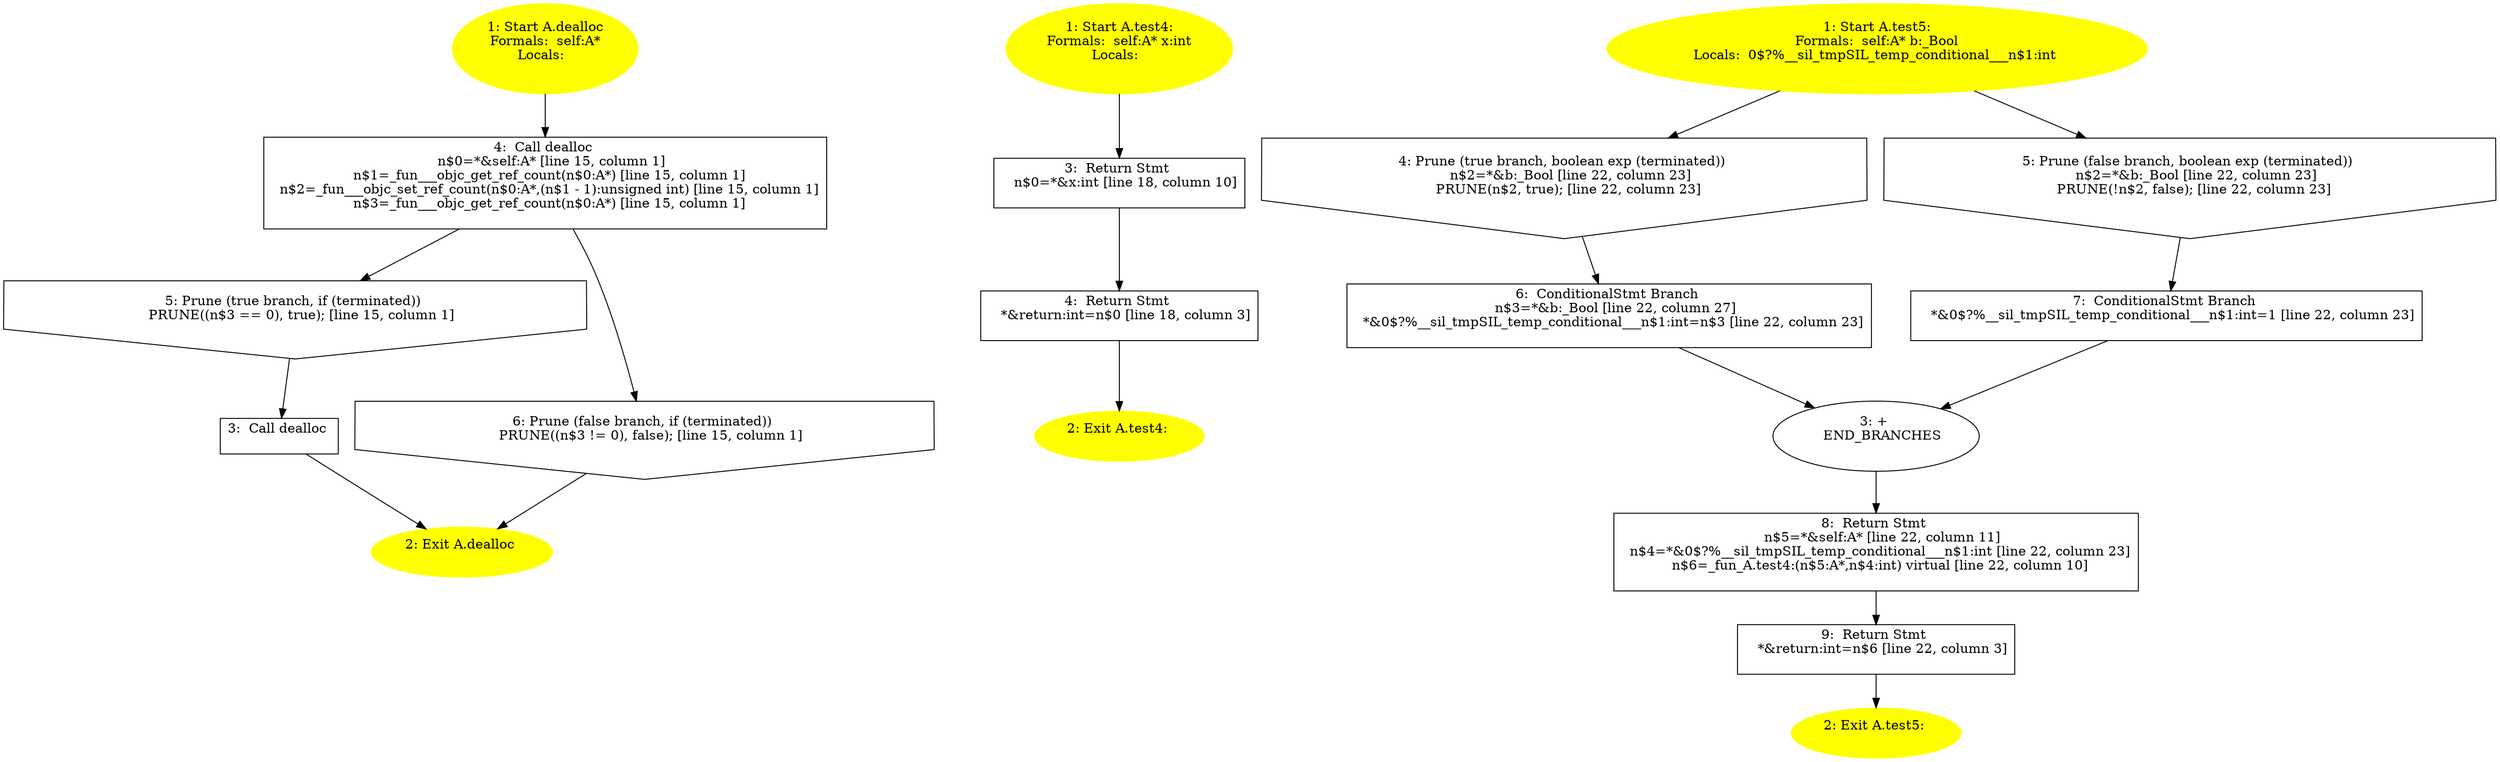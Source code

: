 /* @generated */
digraph cfg {
"dealloc#A#[instance].cb1004dc8428c0dcd735a40b9258fa61_1" [label="1: Start A.dealloc\nFormals:  self:A*\nLocals:  \n  " color=yellow style=filled]
	

	 "dealloc#A#[instance].cb1004dc8428c0dcd735a40b9258fa61_1" -> "dealloc#A#[instance].cb1004dc8428c0dcd735a40b9258fa61_4" ;
"dealloc#A#[instance].cb1004dc8428c0dcd735a40b9258fa61_2" [label="2: Exit A.dealloc \n  " color=yellow style=filled]
	

"dealloc#A#[instance].cb1004dc8428c0dcd735a40b9258fa61_3" [label="3:  Call dealloc \n  " shape="box"]
	

	 "dealloc#A#[instance].cb1004dc8428c0dcd735a40b9258fa61_3" -> "dealloc#A#[instance].cb1004dc8428c0dcd735a40b9258fa61_2" ;
"dealloc#A#[instance].cb1004dc8428c0dcd735a40b9258fa61_4" [label="4:  Call dealloc \n   n$0=*&self:A* [line 15, column 1]\n  n$1=_fun___objc_get_ref_count(n$0:A*) [line 15, column 1]\n  n$2=_fun___objc_set_ref_count(n$0:A*,(n$1 - 1):unsigned int) [line 15, column 1]\n  n$3=_fun___objc_get_ref_count(n$0:A*) [line 15, column 1]\n " shape="box"]
	

	 "dealloc#A#[instance].cb1004dc8428c0dcd735a40b9258fa61_4" -> "dealloc#A#[instance].cb1004dc8428c0dcd735a40b9258fa61_5" ;
	 "dealloc#A#[instance].cb1004dc8428c0dcd735a40b9258fa61_4" -> "dealloc#A#[instance].cb1004dc8428c0dcd735a40b9258fa61_6" ;
"dealloc#A#[instance].cb1004dc8428c0dcd735a40b9258fa61_5" [label="5: Prune (true branch, if (terminated)) \n   PRUNE((n$3 == 0), true); [line 15, column 1]\n " shape="invhouse"]
	

	 "dealloc#A#[instance].cb1004dc8428c0dcd735a40b9258fa61_5" -> "dealloc#A#[instance].cb1004dc8428c0dcd735a40b9258fa61_3" ;
"dealloc#A#[instance].cb1004dc8428c0dcd735a40b9258fa61_6" [label="6: Prune (false branch, if (terminated)) \n   PRUNE((n$3 != 0), false); [line 15, column 1]\n " shape="invhouse"]
	

	 "dealloc#A#[instance].cb1004dc8428c0dcd735a40b9258fa61_6" -> "dealloc#A#[instance].cb1004dc8428c0dcd735a40b9258fa61_2" ;
"test4:#A#[instance].601c6b08e3102f7dd7408be3065980f1_1" [label="1: Start A.test4:\nFormals:  self:A* x:int\nLocals:  \n  " color=yellow style=filled]
	

	 "test4:#A#[instance].601c6b08e3102f7dd7408be3065980f1_1" -> "test4:#A#[instance].601c6b08e3102f7dd7408be3065980f1_3" ;
"test4:#A#[instance].601c6b08e3102f7dd7408be3065980f1_2" [label="2: Exit A.test4: \n  " color=yellow style=filled]
	

"test4:#A#[instance].601c6b08e3102f7dd7408be3065980f1_3" [label="3:  Return Stmt \n   n$0=*&x:int [line 18, column 10]\n " shape="box"]
	

	 "test4:#A#[instance].601c6b08e3102f7dd7408be3065980f1_3" -> "test4:#A#[instance].601c6b08e3102f7dd7408be3065980f1_4" ;
"test4:#A#[instance].601c6b08e3102f7dd7408be3065980f1_4" [label="4:  Return Stmt \n   *&return:int=n$0 [line 18, column 3]\n " shape="box"]
	

	 "test4:#A#[instance].601c6b08e3102f7dd7408be3065980f1_4" -> "test4:#A#[instance].601c6b08e3102f7dd7408be3065980f1_2" ;
"test5:#A#[instance].c5d2b4449c627d126d46e71126d6506b_1" [label="1: Start A.test5:\nFormals:  self:A* b:_Bool\nLocals:  0$?%__sil_tmpSIL_temp_conditional___n$1:int \n  " color=yellow style=filled]
	

	 "test5:#A#[instance].c5d2b4449c627d126d46e71126d6506b_1" -> "test5:#A#[instance].c5d2b4449c627d126d46e71126d6506b_4" ;
	 "test5:#A#[instance].c5d2b4449c627d126d46e71126d6506b_1" -> "test5:#A#[instance].c5d2b4449c627d126d46e71126d6506b_5" ;
"test5:#A#[instance].c5d2b4449c627d126d46e71126d6506b_2" [label="2: Exit A.test5: \n  " color=yellow style=filled]
	

"test5:#A#[instance].c5d2b4449c627d126d46e71126d6506b_3" [label="3: + \n   END_BRANCHES\n " ]
	

	 "test5:#A#[instance].c5d2b4449c627d126d46e71126d6506b_3" -> "test5:#A#[instance].c5d2b4449c627d126d46e71126d6506b_8" ;
"test5:#A#[instance].c5d2b4449c627d126d46e71126d6506b_4" [label="4: Prune (true branch, boolean exp (terminated)) \n   n$2=*&b:_Bool [line 22, column 23]\n  PRUNE(n$2, true); [line 22, column 23]\n " shape="invhouse"]
	

	 "test5:#A#[instance].c5d2b4449c627d126d46e71126d6506b_4" -> "test5:#A#[instance].c5d2b4449c627d126d46e71126d6506b_6" ;
"test5:#A#[instance].c5d2b4449c627d126d46e71126d6506b_5" [label="5: Prune (false branch, boolean exp (terminated)) \n   n$2=*&b:_Bool [line 22, column 23]\n  PRUNE(!n$2, false); [line 22, column 23]\n " shape="invhouse"]
	

	 "test5:#A#[instance].c5d2b4449c627d126d46e71126d6506b_5" -> "test5:#A#[instance].c5d2b4449c627d126d46e71126d6506b_7" ;
"test5:#A#[instance].c5d2b4449c627d126d46e71126d6506b_6" [label="6:  ConditionalStmt Branch \n   n$3=*&b:_Bool [line 22, column 27]\n  *&0$?%__sil_tmpSIL_temp_conditional___n$1:int=n$3 [line 22, column 23]\n " shape="box"]
	

	 "test5:#A#[instance].c5d2b4449c627d126d46e71126d6506b_6" -> "test5:#A#[instance].c5d2b4449c627d126d46e71126d6506b_3" ;
"test5:#A#[instance].c5d2b4449c627d126d46e71126d6506b_7" [label="7:  ConditionalStmt Branch \n   *&0$?%__sil_tmpSIL_temp_conditional___n$1:int=1 [line 22, column 23]\n " shape="box"]
	

	 "test5:#A#[instance].c5d2b4449c627d126d46e71126d6506b_7" -> "test5:#A#[instance].c5d2b4449c627d126d46e71126d6506b_3" ;
"test5:#A#[instance].c5d2b4449c627d126d46e71126d6506b_8" [label="8:  Return Stmt \n   n$5=*&self:A* [line 22, column 11]\n  n$4=*&0$?%__sil_tmpSIL_temp_conditional___n$1:int [line 22, column 23]\n  n$6=_fun_A.test4:(n$5:A*,n$4:int) virtual [line 22, column 10]\n " shape="box"]
	

	 "test5:#A#[instance].c5d2b4449c627d126d46e71126d6506b_8" -> "test5:#A#[instance].c5d2b4449c627d126d46e71126d6506b_9" ;
"test5:#A#[instance].c5d2b4449c627d126d46e71126d6506b_9" [label="9:  Return Stmt \n   *&return:int=n$6 [line 22, column 3]\n " shape="box"]
	

	 "test5:#A#[instance].c5d2b4449c627d126d46e71126d6506b_9" -> "test5:#A#[instance].c5d2b4449c627d126d46e71126d6506b_2" ;
}
